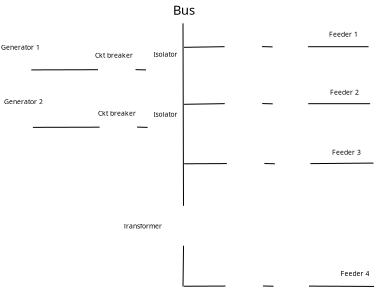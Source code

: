 <?xml version="1.0" encoding="UTF-8"?>
<dia:diagram xmlns:dia="http://www.lysator.liu.se/~alla/dia/">
  <dia:layer name="Background" visible="true" active="true">
    <dia:object type="Standard - Line" version="0" id="O0">
      <dia:attribute name="obj_pos">
        <dia:point val="-6.583,7.906"/>
      </dia:attribute>
      <dia:attribute name="obj_bb">
        <dia:rectangle val="-6.608,7.881;-6.533,17.056"/>
      </dia:attribute>
      <dia:attribute name="conn_endpoints">
        <dia:point val="-6.583,7.906"/>
        <dia:point val="-6.558,17.031"/>
      </dia:attribute>
      <dia:attribute name="numcp">
        <dia:int val="1"/>
      </dia:attribute>
      <dia:attribute name="line_width">
        <dia:real val="0.05"/>
      </dia:attribute>
    </dia:object>
    <dia:object type="electric2 - isolator" version="1" id="O1">
      <dia:attribute name="obj_pos">
        <dia:point val="-8.433,9.903"/>
      </dia:attribute>
      <dia:attribute name="obj_bb">
        <dia:rectangle val="-8.433,9.901;-6.657,10.562"/>
      </dia:attribute>
      <dia:attribute name="meta">
        <dia:composite type="dict"/>
      </dia:attribute>
      <dia:attribute name="elem_corner">
        <dia:point val="-8.433,9.903"/>
      </dia:attribute>
      <dia:attribute name="elem_width">
        <dia:real val="1.775"/>
      </dia:attribute>
      <dia:attribute name="elem_height">
        <dia:real val="0.655"/>
      </dia:attribute>
      <dia:attribute name="line_width">
        <dia:real val="0.05"/>
      </dia:attribute>
      <dia:attribute name="line_colour">
        <dia:color val="#000000"/>
      </dia:attribute>
      <dia:attribute name="fill_colour">
        <dia:color val="#ffffff"/>
      </dia:attribute>
      <dia:attribute name="show_background">
        <dia:boolean val="true"/>
      </dia:attribute>
      <dia:attribute name="line_style">
        <dia:enum val="0"/>
        <dia:real val="1"/>
      </dia:attribute>
      <dia:attribute name="flip_horizontal">
        <dia:boolean val="false"/>
      </dia:attribute>
      <dia:attribute name="flip_vertical">
        <dia:boolean val="false"/>
      </dia:attribute>
      <dia:attribute name="subscale">
        <dia:real val="1"/>
      </dia:attribute>
    </dia:object>
    <dia:group>
      <dia:object type="electric2 - isolator" version="1" id="O2">
        <dia:attribute name="obj_pos">
          <dia:point val="-8.354,12.777"/>
        </dia:attribute>
        <dia:attribute name="obj_bb">
          <dia:rectangle val="-8.354,12.775;-6.579,13.435"/>
        </dia:attribute>
        <dia:attribute name="meta">
          <dia:composite type="dict"/>
        </dia:attribute>
        <dia:attribute name="elem_corner">
          <dia:point val="-8.354,12.777"/>
        </dia:attribute>
        <dia:attribute name="elem_width">
          <dia:real val="1.775"/>
        </dia:attribute>
        <dia:attribute name="elem_height">
          <dia:real val="0.655"/>
        </dia:attribute>
        <dia:attribute name="line_width">
          <dia:real val="0.05"/>
        </dia:attribute>
        <dia:attribute name="line_colour">
          <dia:color val="#000000"/>
        </dia:attribute>
        <dia:attribute name="fill_colour">
          <dia:color val="#ffffff"/>
        </dia:attribute>
        <dia:attribute name="show_background">
          <dia:boolean val="true"/>
        </dia:attribute>
        <dia:attribute name="line_style">
          <dia:enum val="0"/>
          <dia:real val="1"/>
        </dia:attribute>
        <dia:attribute name="flip_horizontal">
          <dia:boolean val="false"/>
        </dia:attribute>
        <dia:attribute name="flip_vertical">
          <dia:boolean val="false"/>
        </dia:attribute>
        <dia:attribute name="subscale">
          <dia:real val="1"/>
        </dia:attribute>
      </dia:object>
      <dia:group>
        <dia:object type="electric2 - generator" version="1" id="O3">
          <dia:attribute name="obj_pos">
            <dia:point val="-15.704,12.224"/>
          </dia:attribute>
          <dia:attribute name="obj_bb">
            <dia:rectangle val="-15.729,12.224;-14.064,14.224"/>
          </dia:attribute>
          <dia:attribute name="meta">
            <dia:composite type="dict"/>
          </dia:attribute>
          <dia:attribute name="elem_corner">
            <dia:point val="-15.704,12.224"/>
          </dia:attribute>
          <dia:attribute name="elem_width">
            <dia:real val="1.615"/>
          </dia:attribute>
          <dia:attribute name="elem_height">
            <dia:real val="2.0"/>
          </dia:attribute>
          <dia:attribute name="line_width">
            <dia:real val="0.05"/>
          </dia:attribute>
          <dia:attribute name="line_colour">
            <dia:color val="#000000"/>
          </dia:attribute>
          <dia:attribute name="fill_colour">
            <dia:color val="#ffffff"/>
          </dia:attribute>
          <dia:attribute name="show_background">
            <dia:boolean val="true"/>
          </dia:attribute>
          <dia:attribute name="line_style">
            <dia:enum val="0"/>
            <dia:real val="1"/>
          </dia:attribute>
          <dia:attribute name="flip_horizontal">
            <dia:boolean val="false"/>
          </dia:attribute>
          <dia:attribute name="flip_vertical">
            <dia:boolean val="false"/>
          </dia:attribute>
          <dia:attribute name="subscale">
            <dia:real val="1"/>
          </dia:attribute>
        </dia:object>
        <dia:object type="Standard - Line" version="0" id="O4">
          <dia:attribute name="obj_pos">
            <dia:point val="-14.089,13.108"/>
          </dia:attribute>
          <dia:attribute name="obj_bb">
            <dia:rectangle val="-14.114,13.074;-10.729,13.133"/>
          </dia:attribute>
          <dia:attribute name="conn_endpoints">
            <dia:point val="-14.089,13.108"/>
            <dia:point val="-10.754,13.099"/>
          </dia:attribute>
          <dia:attribute name="numcp">
            <dia:int val="1"/>
          </dia:attribute>
          <dia:attribute name="line_width">
            <dia:real val="0.05"/>
          </dia:attribute>
          <dia:connections>
            <dia:connection handle="0" to="O3" connection="3"/>
            <dia:connection handle="1" to="O5" connection="0"/>
          </dia:connections>
        </dia:object>
        <dia:object type="electric2 - ckt-breaker" version="1" id="O5">
          <dia:attribute name="obj_pos">
            <dia:point val="-10.754,12.79"/>
          </dia:attribute>
          <dia:attribute name="obj_bb">
            <dia:rectangle val="-10.754,12.788;-8.879,13.422"/>
          </dia:attribute>
          <dia:attribute name="meta">
            <dia:composite type="dict"/>
          </dia:attribute>
          <dia:attribute name="elem_corner">
            <dia:point val="-10.754,12.79"/>
          </dia:attribute>
          <dia:attribute name="elem_width">
            <dia:real val="1.875"/>
          </dia:attribute>
          <dia:attribute name="elem_height">
            <dia:real val="0.629"/>
          </dia:attribute>
          <dia:attribute name="line_width">
            <dia:real val="0.05"/>
          </dia:attribute>
          <dia:attribute name="line_colour">
            <dia:color val="#000000"/>
          </dia:attribute>
          <dia:attribute name="fill_colour">
            <dia:color val="#ffffff"/>
          </dia:attribute>
          <dia:attribute name="show_background">
            <dia:boolean val="true"/>
          </dia:attribute>
          <dia:attribute name="line_style">
            <dia:enum val="0"/>
            <dia:real val="1"/>
          </dia:attribute>
          <dia:attribute name="flip_horizontal">
            <dia:boolean val="false"/>
          </dia:attribute>
          <dia:attribute name="flip_vertical">
            <dia:boolean val="false"/>
          </dia:attribute>
          <dia:attribute name="subscale">
            <dia:real val="1"/>
          </dia:attribute>
        </dia:object>
        <dia:object type="Standard - Line" version="0" id="O6">
          <dia:attribute name="obj_pos">
            <dia:point val="-8.879,13.095"/>
          </dia:attribute>
          <dia:attribute name="obj_bb">
            <dia:rectangle val="-8.904,13.07;-8.328,13.134"/>
          </dia:attribute>
          <dia:attribute name="conn_endpoints">
            <dia:point val="-8.879,13.095"/>
            <dia:point val="-8.354,13.109"/>
          </dia:attribute>
          <dia:attribute name="numcp">
            <dia:int val="1"/>
          </dia:attribute>
          <dia:attribute name="line_width">
            <dia:real val="0.05"/>
          </dia:attribute>
          <dia:connections>
            <dia:connection handle="0" to="O5" connection="4"/>
          </dia:connections>
        </dia:object>
      </dia:group>
    </dia:group>
    <dia:object type="Standard - Line" version="0" id="O7">
      <dia:attribute name="obj_pos">
        <dia:point val="-6.532,9.106"/>
      </dia:attribute>
      <dia:attribute name="obj_bb">
        <dia:rectangle val="-6.558,9.049;-4.478,9.132"/>
      </dia:attribute>
      <dia:attribute name="conn_endpoints">
        <dia:point val="-6.532,9.106"/>
        <dia:point val="-4.504,9.074"/>
      </dia:attribute>
      <dia:attribute name="numcp">
        <dia:int val="1"/>
      </dia:attribute>
      <dia:attribute name="line_width">
        <dia:real val="0.05"/>
      </dia:attribute>
      <dia:connections>
        <dia:connection handle="1" to="O11" connection="0"/>
      </dia:connections>
    </dia:object>
    <dia:object type="Standard - Line" version="0" id="O8">
      <dia:attribute name="obj_pos">
        <dia:point val="-6.529,11.955"/>
      </dia:attribute>
      <dia:attribute name="obj_bb">
        <dia:rectangle val="-6.554,11.896;-4.471,11.98"/>
      </dia:attribute>
      <dia:attribute name="conn_endpoints">
        <dia:point val="-6.529,11.955"/>
        <dia:point val="-4.496,11.922"/>
      </dia:attribute>
      <dia:attribute name="numcp">
        <dia:int val="1"/>
      </dia:attribute>
      <dia:attribute name="line_width">
        <dia:real val="0.05"/>
      </dia:attribute>
      <dia:connections>
        <dia:connection handle="1" to="O18" connection="0"/>
      </dia:connections>
    </dia:object>
    <dia:object type="Standard - Line" version="0" id="O9">
      <dia:attribute name="obj_pos">
        <dia:point val="-6.525,14.929"/>
      </dia:attribute>
      <dia:attribute name="obj_bb">
        <dia:rectangle val="-6.55,14.894;-4.364,14.954"/>
      </dia:attribute>
      <dia:attribute name="conn_endpoints">
        <dia:point val="-6.525,14.929"/>
        <dia:point val="-4.389,14.919"/>
      </dia:attribute>
      <dia:attribute name="numcp">
        <dia:int val="1"/>
      </dia:attribute>
      <dia:attribute name="line_width">
        <dia:real val="0.05"/>
      </dia:attribute>
      <dia:connections>
        <dia:connection handle="1" to="O21" connection="0"/>
      </dia:connections>
    </dia:object>
    <dia:group>
      <dia:object type="electric2 - isolator" version="1" id="O10">
        <dia:attribute name="obj_pos">
          <dia:point val="-2.104,8.752"/>
        </dia:attribute>
        <dia:attribute name="obj_bb">
          <dia:rectangle val="-2.104,8.75;-0.329,9.41"/>
        </dia:attribute>
        <dia:attribute name="meta">
          <dia:composite type="dict"/>
        </dia:attribute>
        <dia:attribute name="elem_corner">
          <dia:point val="-2.104,8.752"/>
        </dia:attribute>
        <dia:attribute name="elem_width">
          <dia:real val="1.775"/>
        </dia:attribute>
        <dia:attribute name="elem_height">
          <dia:real val="0.655"/>
        </dia:attribute>
        <dia:attribute name="line_width">
          <dia:real val="0.05"/>
        </dia:attribute>
        <dia:attribute name="line_colour">
          <dia:color val="#000000"/>
        </dia:attribute>
        <dia:attribute name="fill_colour">
          <dia:color val="#ffffff"/>
        </dia:attribute>
        <dia:attribute name="show_background">
          <dia:boolean val="true"/>
        </dia:attribute>
        <dia:attribute name="line_style">
          <dia:enum val="0"/>
          <dia:real val="1"/>
        </dia:attribute>
        <dia:attribute name="flip_horizontal">
          <dia:boolean val="false"/>
        </dia:attribute>
        <dia:attribute name="flip_vertical">
          <dia:boolean val="false"/>
        </dia:attribute>
        <dia:attribute name="subscale">
          <dia:real val="1"/>
        </dia:attribute>
      </dia:object>
      <dia:object type="electric2 - ckt-breaker" version="1" id="O11">
        <dia:attribute name="obj_pos">
          <dia:point val="-4.504,8.766"/>
        </dia:attribute>
        <dia:attribute name="obj_bb">
          <dia:rectangle val="-4.504,8.763;-2.629,9.397"/>
        </dia:attribute>
        <dia:attribute name="meta">
          <dia:composite type="dict"/>
        </dia:attribute>
        <dia:attribute name="elem_corner">
          <dia:point val="-4.504,8.766"/>
        </dia:attribute>
        <dia:attribute name="elem_width">
          <dia:real val="1.875"/>
        </dia:attribute>
        <dia:attribute name="elem_height">
          <dia:real val="0.629"/>
        </dia:attribute>
        <dia:attribute name="line_width">
          <dia:real val="0.05"/>
        </dia:attribute>
        <dia:attribute name="line_colour">
          <dia:color val="#000000"/>
        </dia:attribute>
        <dia:attribute name="fill_colour">
          <dia:color val="#ffffff"/>
        </dia:attribute>
        <dia:attribute name="show_background">
          <dia:boolean val="true"/>
        </dia:attribute>
        <dia:attribute name="line_style">
          <dia:enum val="0"/>
          <dia:real val="1"/>
        </dia:attribute>
        <dia:attribute name="flip_horizontal">
          <dia:boolean val="false"/>
        </dia:attribute>
        <dia:attribute name="flip_vertical">
          <dia:boolean val="false"/>
        </dia:attribute>
        <dia:attribute name="subscale">
          <dia:real val="1"/>
        </dia:attribute>
      </dia:object>
      <dia:object type="Standard - Line" version="0" id="O12">
        <dia:attribute name="obj_pos">
          <dia:point val="-2.629,9.07"/>
        </dia:attribute>
        <dia:attribute name="obj_bb">
          <dia:rectangle val="-2.654,9.045;-2.078,9.109"/>
        </dia:attribute>
        <dia:attribute name="conn_endpoints">
          <dia:point val="-2.629,9.07"/>
          <dia:point val="-2.104,9.084"/>
        </dia:attribute>
        <dia:attribute name="numcp">
          <dia:int val="1"/>
        </dia:attribute>
        <dia:attribute name="line_width">
          <dia:real val="0.05"/>
        </dia:attribute>
        <dia:connections>
          <dia:connection handle="0" to="O11" connection="4"/>
        </dia:connections>
      </dia:object>
    </dia:group>
    <dia:group>
      <dia:object type="electric2 - generator" version="1" id="O13">
        <dia:attribute name="obj_pos">
          <dia:point val="-15.783,9.35"/>
        </dia:attribute>
        <dia:attribute name="obj_bb">
          <dia:rectangle val="-15.808,9.35;-14.142,11.35"/>
        </dia:attribute>
        <dia:attribute name="meta">
          <dia:composite type="dict"/>
        </dia:attribute>
        <dia:attribute name="elem_corner">
          <dia:point val="-15.783,9.35"/>
        </dia:attribute>
        <dia:attribute name="elem_width">
          <dia:real val="1.615"/>
        </dia:attribute>
        <dia:attribute name="elem_height">
          <dia:real val="2.0"/>
        </dia:attribute>
        <dia:attribute name="line_width">
          <dia:real val="0.05"/>
        </dia:attribute>
        <dia:attribute name="line_colour">
          <dia:color val="#000000"/>
        </dia:attribute>
        <dia:attribute name="fill_colour">
          <dia:color val="#ffffff"/>
        </dia:attribute>
        <dia:attribute name="show_background">
          <dia:boolean val="true"/>
        </dia:attribute>
        <dia:attribute name="line_style">
          <dia:enum val="0"/>
          <dia:real val="1"/>
        </dia:attribute>
        <dia:attribute name="flip_horizontal">
          <dia:boolean val="false"/>
        </dia:attribute>
        <dia:attribute name="flip_vertical">
          <dia:boolean val="false"/>
        </dia:attribute>
        <dia:attribute name="subscale">
          <dia:real val="1"/>
        </dia:attribute>
      </dia:object>
      <dia:object type="Standard - Line" version="0" id="O14">
        <dia:attribute name="obj_pos">
          <dia:point val="-14.167,10.235"/>
        </dia:attribute>
        <dia:attribute name="obj_bb">
          <dia:rectangle val="-14.192,10.2;-10.807,10.26"/>
        </dia:attribute>
        <dia:attribute name="conn_endpoints">
          <dia:point val="-14.167,10.235"/>
          <dia:point val="-10.833,10.225"/>
        </dia:attribute>
        <dia:attribute name="numcp">
          <dia:int val="1"/>
        </dia:attribute>
        <dia:attribute name="line_width">
          <dia:real val="0.05"/>
        </dia:attribute>
        <dia:connections>
          <dia:connection handle="0" to="O13" connection="3"/>
          <dia:connection handle="1" to="O15" connection="0"/>
        </dia:connections>
      </dia:object>
      <dia:object type="electric2 - ckt-breaker" version="1" id="O15">
        <dia:attribute name="obj_pos">
          <dia:point val="-10.833,9.917"/>
        </dia:attribute>
        <dia:attribute name="obj_bb">
          <dia:rectangle val="-10.833,9.914;-8.958,10.548"/>
        </dia:attribute>
        <dia:attribute name="meta">
          <dia:composite type="dict"/>
        </dia:attribute>
        <dia:attribute name="elem_corner">
          <dia:point val="-10.833,9.917"/>
        </dia:attribute>
        <dia:attribute name="elem_width">
          <dia:real val="1.875"/>
        </dia:attribute>
        <dia:attribute name="elem_height">
          <dia:real val="0.629"/>
        </dia:attribute>
        <dia:attribute name="line_width">
          <dia:real val="0.05"/>
        </dia:attribute>
        <dia:attribute name="line_colour">
          <dia:color val="#000000"/>
        </dia:attribute>
        <dia:attribute name="fill_colour">
          <dia:color val="#ffffff"/>
        </dia:attribute>
        <dia:attribute name="show_background">
          <dia:boolean val="true"/>
        </dia:attribute>
        <dia:attribute name="line_style">
          <dia:enum val="0"/>
          <dia:real val="1"/>
        </dia:attribute>
        <dia:attribute name="flip_horizontal">
          <dia:boolean val="false"/>
        </dia:attribute>
        <dia:attribute name="flip_vertical">
          <dia:boolean val="false"/>
        </dia:attribute>
        <dia:attribute name="subscale">
          <dia:real val="1"/>
        </dia:attribute>
      </dia:object>
      <dia:object type="Standard - Line" version="0" id="O16">
        <dia:attribute name="obj_pos">
          <dia:point val="-8.958,10.222"/>
        </dia:attribute>
        <dia:attribute name="obj_bb">
          <dia:rectangle val="-8.983,10.196;-8.407,10.261"/>
        </dia:attribute>
        <dia:attribute name="conn_endpoints">
          <dia:point val="-8.958,10.222"/>
          <dia:point val="-8.433,10.235"/>
        </dia:attribute>
        <dia:attribute name="numcp">
          <dia:int val="1"/>
        </dia:attribute>
        <dia:attribute name="line_width">
          <dia:real val="0.05"/>
        </dia:attribute>
        <dia:connections>
          <dia:connection handle="0" to="O15" connection="4"/>
        </dia:connections>
      </dia:object>
    </dia:group>
    <dia:group>
      <dia:object type="electric2 - isolator" version="1" id="O17">
        <dia:attribute name="obj_pos">
          <dia:point val="-2.096,11.6"/>
        </dia:attribute>
        <dia:attribute name="obj_bb">
          <dia:rectangle val="-2.096,11.597;-0.321,12.258"/>
        </dia:attribute>
        <dia:attribute name="meta">
          <dia:composite type="dict"/>
        </dia:attribute>
        <dia:attribute name="elem_corner">
          <dia:point val="-2.096,11.6"/>
        </dia:attribute>
        <dia:attribute name="elem_width">
          <dia:real val="1.775"/>
        </dia:attribute>
        <dia:attribute name="elem_height">
          <dia:real val="0.655"/>
        </dia:attribute>
        <dia:attribute name="line_width">
          <dia:real val="0.05"/>
        </dia:attribute>
        <dia:attribute name="line_colour">
          <dia:color val="#000000"/>
        </dia:attribute>
        <dia:attribute name="fill_colour">
          <dia:color val="#ffffff"/>
        </dia:attribute>
        <dia:attribute name="show_background">
          <dia:boolean val="true"/>
        </dia:attribute>
        <dia:attribute name="line_style">
          <dia:enum val="0"/>
          <dia:real val="1"/>
        </dia:attribute>
        <dia:attribute name="flip_horizontal">
          <dia:boolean val="false"/>
        </dia:attribute>
        <dia:attribute name="flip_vertical">
          <dia:boolean val="false"/>
        </dia:attribute>
        <dia:attribute name="subscale">
          <dia:real val="1"/>
        </dia:attribute>
      </dia:object>
      <dia:object type="electric2 - ckt-breaker" version="1" id="O18">
        <dia:attribute name="obj_pos">
          <dia:point val="-4.496,11.613"/>
        </dia:attribute>
        <dia:attribute name="obj_bb">
          <dia:rectangle val="-4.496,11.61;-2.621,12.245"/>
        </dia:attribute>
        <dia:attribute name="meta">
          <dia:composite type="dict"/>
        </dia:attribute>
        <dia:attribute name="elem_corner">
          <dia:point val="-4.496,11.613"/>
        </dia:attribute>
        <dia:attribute name="elem_width">
          <dia:real val="1.875"/>
        </dia:attribute>
        <dia:attribute name="elem_height">
          <dia:real val="0.629"/>
        </dia:attribute>
        <dia:attribute name="line_width">
          <dia:real val="0.05"/>
        </dia:attribute>
        <dia:attribute name="line_colour">
          <dia:color val="#000000"/>
        </dia:attribute>
        <dia:attribute name="fill_colour">
          <dia:color val="#ffffff"/>
        </dia:attribute>
        <dia:attribute name="show_background">
          <dia:boolean val="true"/>
        </dia:attribute>
        <dia:attribute name="line_style">
          <dia:enum val="0"/>
          <dia:real val="1"/>
        </dia:attribute>
        <dia:attribute name="flip_horizontal">
          <dia:boolean val="false"/>
        </dia:attribute>
        <dia:attribute name="flip_vertical">
          <dia:boolean val="false"/>
        </dia:attribute>
        <dia:attribute name="subscale">
          <dia:real val="1"/>
        </dia:attribute>
      </dia:object>
      <dia:object type="Standard - Line" version="0" id="O19">
        <dia:attribute name="obj_pos">
          <dia:point val="-2.621,11.918"/>
        </dia:attribute>
        <dia:attribute name="obj_bb">
          <dia:rectangle val="-2.647,11.892;-2.071,11.957"/>
        </dia:attribute>
        <dia:attribute name="conn_endpoints">
          <dia:point val="-2.621,11.918"/>
          <dia:point val="-2.096,11.931"/>
        </dia:attribute>
        <dia:attribute name="numcp">
          <dia:int val="1"/>
        </dia:attribute>
        <dia:attribute name="line_width">
          <dia:real val="0.05"/>
        </dia:attribute>
        <dia:connections>
          <dia:connection handle="0" to="O18" connection="4"/>
        </dia:connections>
      </dia:object>
    </dia:group>
    <dia:group>
      <dia:object type="electric2 - isolator" version="1" id="O20">
        <dia:attribute name="obj_pos">
          <dia:point val="-1.989,14.597"/>
        </dia:attribute>
        <dia:attribute name="obj_bb">
          <dia:rectangle val="-1.989,14.595;-0.214,15.255"/>
        </dia:attribute>
        <dia:attribute name="meta">
          <dia:composite type="dict"/>
        </dia:attribute>
        <dia:attribute name="elem_corner">
          <dia:point val="-1.989,14.597"/>
        </dia:attribute>
        <dia:attribute name="elem_width">
          <dia:real val="1.775"/>
        </dia:attribute>
        <dia:attribute name="elem_height">
          <dia:real val="0.655"/>
        </dia:attribute>
        <dia:attribute name="line_width">
          <dia:real val="0.05"/>
        </dia:attribute>
        <dia:attribute name="line_colour">
          <dia:color val="#000000"/>
        </dia:attribute>
        <dia:attribute name="fill_colour">
          <dia:color val="#ffffff"/>
        </dia:attribute>
        <dia:attribute name="show_background">
          <dia:boolean val="true"/>
        </dia:attribute>
        <dia:attribute name="line_style">
          <dia:enum val="0"/>
          <dia:real val="1"/>
        </dia:attribute>
        <dia:attribute name="flip_horizontal">
          <dia:boolean val="false"/>
        </dia:attribute>
        <dia:attribute name="flip_vertical">
          <dia:boolean val="false"/>
        </dia:attribute>
        <dia:attribute name="subscale">
          <dia:real val="1"/>
        </dia:attribute>
      </dia:object>
      <dia:object type="electric2 - ckt-breaker" version="1" id="O21">
        <dia:attribute name="obj_pos">
          <dia:point val="-4.389,14.611"/>
        </dia:attribute>
        <dia:attribute name="obj_bb">
          <dia:rectangle val="-4.389,14.608;-2.514,15.242"/>
        </dia:attribute>
        <dia:attribute name="meta">
          <dia:composite type="dict"/>
        </dia:attribute>
        <dia:attribute name="elem_corner">
          <dia:point val="-4.389,14.611"/>
        </dia:attribute>
        <dia:attribute name="elem_width">
          <dia:real val="1.875"/>
        </dia:attribute>
        <dia:attribute name="elem_height">
          <dia:real val="0.629"/>
        </dia:attribute>
        <dia:attribute name="line_width">
          <dia:real val="0.05"/>
        </dia:attribute>
        <dia:attribute name="line_colour">
          <dia:color val="#000000"/>
        </dia:attribute>
        <dia:attribute name="fill_colour">
          <dia:color val="#ffffff"/>
        </dia:attribute>
        <dia:attribute name="show_background">
          <dia:boolean val="true"/>
        </dia:attribute>
        <dia:attribute name="line_style">
          <dia:enum val="0"/>
          <dia:real val="1"/>
        </dia:attribute>
        <dia:attribute name="flip_horizontal">
          <dia:boolean val="false"/>
        </dia:attribute>
        <dia:attribute name="flip_vertical">
          <dia:boolean val="false"/>
        </dia:attribute>
        <dia:attribute name="subscale">
          <dia:real val="1"/>
        </dia:attribute>
      </dia:object>
      <dia:object type="Standard - Line" version="0" id="O22">
        <dia:attribute name="obj_pos">
          <dia:point val="-2.514,14.915"/>
        </dia:attribute>
        <dia:attribute name="obj_bb">
          <dia:rectangle val="-2.539,14.89;-1.963,14.954"/>
        </dia:attribute>
        <dia:attribute name="conn_endpoints">
          <dia:point val="-2.514,14.915"/>
          <dia:point val="-1.989,14.929"/>
        </dia:attribute>
        <dia:attribute name="numcp">
          <dia:int val="1"/>
        </dia:attribute>
        <dia:attribute name="line_width">
          <dia:real val="0.05"/>
        </dia:attribute>
        <dia:connections>
          <dia:connection handle="0" to="O21" connection="4"/>
        </dia:connections>
      </dia:object>
    </dia:group>
    <dia:object type="Standard - Line" version="0" id="O23">
      <dia:attribute name="obj_pos">
        <dia:point val="-0.329,9.076"/>
      </dia:attribute>
      <dia:attribute name="obj_bb">
        <dia:rectangle val="-0.354,9.05;2.72,9.101"/>
      </dia:attribute>
      <dia:attribute name="conn_endpoints">
        <dia:point val="-0.329,9.076"/>
        <dia:point val="2.695,9.075"/>
      </dia:attribute>
      <dia:attribute name="numcp">
        <dia:int val="1"/>
      </dia:attribute>
      <dia:attribute name="line_width">
        <dia:real val="0.05"/>
      </dia:attribute>
      <dia:connections>
        <dia:connection handle="0" to="O10" connection="7"/>
      </dia:connections>
    </dia:object>
    <dia:object type="Standard - Line" version="0" id="O24">
      <dia:attribute name="obj_pos">
        <dia:point val="-0.321,11.924"/>
      </dia:attribute>
      <dia:attribute name="obj_bb">
        <dia:rectangle val="-0.346,11.899;2.799,11.949"/>
      </dia:attribute>
      <dia:attribute name="conn_endpoints">
        <dia:point val="-0.321,11.924"/>
        <dia:point val="2.774,11.924"/>
      </dia:attribute>
      <dia:attribute name="numcp">
        <dia:int val="1"/>
      </dia:attribute>
      <dia:attribute name="line_width">
        <dia:real val="0.05"/>
      </dia:attribute>
      <dia:connections>
        <dia:connection handle="0" to="O17" connection="7"/>
      </dia:connections>
    </dia:object>
    <dia:object type="Standard - Line" version="0" id="O25">
      <dia:attribute name="obj_pos">
        <dia:point val="-0.214,14.921"/>
      </dia:attribute>
      <dia:attribute name="obj_bb">
        <dia:rectangle val="-0.239,14.868;2.968,14.947"/>
      </dia:attribute>
      <dia:attribute name="conn_endpoints">
        <dia:point val="-0.214,14.921"/>
        <dia:point val="2.942,14.894"/>
      </dia:attribute>
      <dia:attribute name="numcp">
        <dia:int val="1"/>
      </dia:attribute>
      <dia:attribute name="line_width">
        <dia:real val="0.05"/>
      </dia:attribute>
      <dia:connections>
        <dia:connection handle="0" to="O20" connection="7"/>
      </dia:connections>
    </dia:object>
    <dia:object type="Standard - Text" version="1" id="O26">
      <dia:attribute name="obj_pos">
        <dia:point val="-12.508,9.75"/>
      </dia:attribute>
      <dia:attribute name="obj_bb">
        <dia:rectangle val="-12.508,9.155;-12.508,9.9"/>
      </dia:attribute>
      <dia:attribute name="text">
        <dia:composite type="text">
          <dia:attribute name="string">
            <dia:string>##</dia:string>
          </dia:attribute>
          <dia:attribute name="font">
            <dia:font family="sans" style="0" name="Helvetica"/>
          </dia:attribute>
          <dia:attribute name="height">
            <dia:real val="0.8"/>
          </dia:attribute>
          <dia:attribute name="pos">
            <dia:point val="-12.508,9.75"/>
          </dia:attribute>
          <dia:attribute name="color">
            <dia:color val="#000000"/>
          </dia:attribute>
          <dia:attribute name="alignment">
            <dia:enum val="0"/>
          </dia:attribute>
        </dia:composite>
      </dia:attribute>
      <dia:attribute name="valign">
        <dia:enum val="3"/>
      </dia:attribute>
    </dia:object>
    <dia:object type="Standard - Text" version="1" id="O27">
      <dia:attribute name="obj_pos">
        <dia:point val="-15.683,9.225"/>
      </dia:attribute>
      <dia:attribute name="obj_bb">
        <dia:rectangle val="-15.683,8.912;-13.64,9.305"/>
      </dia:attribute>
      <dia:attribute name="text">
        <dia:composite type="text">
          <dia:attribute name="string">
            <dia:string>#Generator 1#</dia:string>
          </dia:attribute>
          <dia:attribute name="font">
            <dia:font family="sans" style="0" name="Helvetica"/>
          </dia:attribute>
          <dia:attribute name="height">
            <dia:real val="0.423"/>
          </dia:attribute>
          <dia:attribute name="pos">
            <dia:point val="-15.683,9.225"/>
          </dia:attribute>
          <dia:attribute name="color">
            <dia:color val="#000000"/>
          </dia:attribute>
          <dia:attribute name="alignment">
            <dia:enum val="0"/>
          </dia:attribute>
        </dia:composite>
      </dia:attribute>
      <dia:attribute name="valign">
        <dia:enum val="3"/>
      </dia:attribute>
    </dia:object>
    <dia:object type="Standard - Text" version="1" id="O28">
      <dia:attribute name="obj_pos">
        <dia:point val="-15.533,11.95"/>
      </dia:attribute>
      <dia:attribute name="obj_bb">
        <dia:rectangle val="-15.533,11.637;-13.49,12.03"/>
      </dia:attribute>
      <dia:attribute name="text">
        <dia:composite type="text">
          <dia:attribute name="string">
            <dia:string>#Generator 2#</dia:string>
          </dia:attribute>
          <dia:attribute name="font">
            <dia:font family="sans" style="0" name="Helvetica"/>
          </dia:attribute>
          <dia:attribute name="height">
            <dia:real val="0.423"/>
          </dia:attribute>
          <dia:attribute name="pos">
            <dia:point val="-15.533,11.95"/>
          </dia:attribute>
          <dia:attribute name="color">
            <dia:color val="#000000"/>
          </dia:attribute>
          <dia:attribute name="alignment">
            <dia:enum val="0"/>
          </dia:attribute>
        </dia:composite>
      </dia:attribute>
      <dia:attribute name="valign">
        <dia:enum val="3"/>
      </dia:attribute>
    </dia:object>
    <dia:object type="Standard - Text" version="1" id="O29">
      <dia:attribute name="obj_pos">
        <dia:point val="-10.983,9.625"/>
      </dia:attribute>
      <dia:attribute name="obj_bb">
        <dia:rectangle val="-10.983,9.312;-9.0,9.705"/>
      </dia:attribute>
      <dia:attribute name="text">
        <dia:composite type="text">
          <dia:attribute name="string">
            <dia:string>#Ckt breaker#</dia:string>
          </dia:attribute>
          <dia:attribute name="font">
            <dia:font family="sans" style="0" name="Helvetica"/>
          </dia:attribute>
          <dia:attribute name="height">
            <dia:real val="0.423"/>
          </dia:attribute>
          <dia:attribute name="pos">
            <dia:point val="-10.983,9.625"/>
          </dia:attribute>
          <dia:attribute name="color">
            <dia:color val="#000000"/>
          </dia:attribute>
          <dia:attribute name="alignment">
            <dia:enum val="0"/>
          </dia:attribute>
        </dia:composite>
      </dia:attribute>
      <dia:attribute name="valign">
        <dia:enum val="3"/>
      </dia:attribute>
    </dia:object>
    <dia:object type="Standard - Text" version="1" id="O30">
      <dia:attribute name="obj_pos">
        <dia:point val="-10.829,12.524"/>
      </dia:attribute>
      <dia:attribute name="obj_bb">
        <dia:rectangle val="-10.839,12.201;-8.846,12.623"/>
      </dia:attribute>
      <dia:attribute name="text">
        <dia:composite type="text">
          <dia:attribute name="string">
            <dia:string>#Ckt breaker#</dia:string>
          </dia:attribute>
          <dia:attribute name="font">
            <dia:font family="sans" style="0" name="Helvetica"/>
          </dia:attribute>
          <dia:attribute name="height">
            <dia:real val="0.423"/>
          </dia:attribute>
          <dia:attribute name="pos">
            <dia:point val="-10.829,12.524"/>
          </dia:attribute>
          <dia:attribute name="color">
            <dia:color val="#000000"/>
          </dia:attribute>
          <dia:attribute name="alignment">
            <dia:enum val="0"/>
          </dia:attribute>
        </dia:composite>
      </dia:attribute>
      <dia:attribute name="valign">
        <dia:enum val="3"/>
      </dia:attribute>
    </dia:object>
    <dia:object type="Standard - Text" version="1" id="O31">
      <dia:attribute name="obj_pos">
        <dia:point val="-8.058,9.575"/>
      </dia:attribute>
      <dia:attribute name="obj_bb">
        <dia:rectangle val="-8.058,9.262;-6.793,9.655"/>
      </dia:attribute>
      <dia:attribute name="text">
        <dia:composite type="text">
          <dia:attribute name="string">
            <dia:string>#Isolator#</dia:string>
          </dia:attribute>
          <dia:attribute name="font">
            <dia:font family="sans" style="0" name="Helvetica"/>
          </dia:attribute>
          <dia:attribute name="height">
            <dia:real val="0.423"/>
          </dia:attribute>
          <dia:attribute name="pos">
            <dia:point val="-8.058,9.575"/>
          </dia:attribute>
          <dia:attribute name="color">
            <dia:color val="#000000"/>
          </dia:attribute>
          <dia:attribute name="alignment">
            <dia:enum val="0"/>
          </dia:attribute>
        </dia:composite>
      </dia:attribute>
      <dia:attribute name="valign">
        <dia:enum val="3"/>
      </dia:attribute>
    </dia:object>
    <dia:object type="Standard - Text" version="1" id="O32">
      <dia:attribute name="obj_pos">
        <dia:point val="-8.054,12.574"/>
      </dia:attribute>
      <dia:attribute name="obj_bb">
        <dia:rectangle val="-8.054,12.261;-6.789,12.654"/>
      </dia:attribute>
      <dia:attribute name="text">
        <dia:composite type="text">
          <dia:attribute name="string">
            <dia:string>#Isolator#</dia:string>
          </dia:attribute>
          <dia:attribute name="font">
            <dia:font family="sans" style="0" name="Helvetica"/>
          </dia:attribute>
          <dia:attribute name="height">
            <dia:real val="0.423"/>
          </dia:attribute>
          <dia:attribute name="pos">
            <dia:point val="-8.054,12.574"/>
          </dia:attribute>
          <dia:attribute name="color">
            <dia:color val="#000000"/>
          </dia:attribute>
          <dia:attribute name="alignment">
            <dia:enum val="0"/>
          </dia:attribute>
        </dia:composite>
      </dia:attribute>
      <dia:attribute name="valign">
        <dia:enum val="3"/>
      </dia:attribute>
    </dia:object>
    <dia:object type="Standard - Text" version="1" id="O33">
      <dia:attribute name="obj_pos">
        <dia:point val="-7.083,7.475"/>
      </dia:attribute>
      <dia:attribute name="obj_bb">
        <dia:rectangle val="-7.083,6.861;-5.887,7.662"/>
      </dia:attribute>
      <dia:attribute name="text">
        <dia:composite type="text">
          <dia:attribute name="string">
            <dia:string>#Bus#</dia:string>
          </dia:attribute>
          <dia:attribute name="font">
            <dia:font family="sans" style="0" name="Helvetica"/>
          </dia:attribute>
          <dia:attribute name="height">
            <dia:real val="0.8"/>
          </dia:attribute>
          <dia:attribute name="pos">
            <dia:point val="-7.083,7.475"/>
          </dia:attribute>
          <dia:attribute name="color">
            <dia:color val="#000000"/>
          </dia:attribute>
          <dia:attribute name="alignment">
            <dia:enum val="0"/>
          </dia:attribute>
        </dia:composite>
      </dia:attribute>
      <dia:attribute name="valign">
        <dia:enum val="3"/>
      </dia:attribute>
    </dia:object>
    <dia:object type="Standard - Text" version="1" id="O34">
      <dia:attribute name="obj_pos">
        <dia:point val="0.717,8.575"/>
      </dia:attribute>
      <dia:attribute name="obj_bb">
        <dia:rectangle val="0.717,8.262;2.212,8.655"/>
      </dia:attribute>
      <dia:attribute name="text">
        <dia:composite type="text">
          <dia:attribute name="string">
            <dia:string>#Feeder 1#</dia:string>
          </dia:attribute>
          <dia:attribute name="font">
            <dia:font family="sans" style="0" name="Helvetica"/>
          </dia:attribute>
          <dia:attribute name="height">
            <dia:real val="0.423"/>
          </dia:attribute>
          <dia:attribute name="pos">
            <dia:point val="0.717,8.575"/>
          </dia:attribute>
          <dia:attribute name="color">
            <dia:color val="#000000"/>
          </dia:attribute>
          <dia:attribute name="alignment">
            <dia:enum val="0"/>
          </dia:attribute>
        </dia:composite>
      </dia:attribute>
      <dia:attribute name="valign">
        <dia:enum val="3"/>
      </dia:attribute>
    </dia:object>
    <dia:object type="Standard - Text" version="1" id="O35">
      <dia:attribute name="obj_pos">
        <dia:point val="0.767,11.475"/>
      </dia:attribute>
      <dia:attribute name="obj_bb">
        <dia:rectangle val="0.767,11.162;2.262,11.555"/>
      </dia:attribute>
      <dia:attribute name="text">
        <dia:composite type="text">
          <dia:attribute name="string">
            <dia:string>#Feeder 2#</dia:string>
          </dia:attribute>
          <dia:attribute name="font">
            <dia:font family="sans" style="0" name="Helvetica"/>
          </dia:attribute>
          <dia:attribute name="height">
            <dia:real val="0.423"/>
          </dia:attribute>
          <dia:attribute name="pos">
            <dia:point val="0.767,11.475"/>
          </dia:attribute>
          <dia:attribute name="color">
            <dia:color val="#000000"/>
          </dia:attribute>
          <dia:attribute name="alignment">
            <dia:enum val="0"/>
          </dia:attribute>
        </dia:composite>
      </dia:attribute>
      <dia:attribute name="valign">
        <dia:enum val="3"/>
      </dia:attribute>
    </dia:object>
    <dia:object type="Standard - Text" version="1" id="O36">
      <dia:attribute name="obj_pos">
        <dia:point val="0.867,14.475"/>
      </dia:attribute>
      <dia:attribute name="obj_bb">
        <dia:rectangle val="0.867,14.162;2.362,14.555"/>
      </dia:attribute>
      <dia:attribute name="text">
        <dia:composite type="text">
          <dia:attribute name="string">
            <dia:string>#Feeder 3#</dia:string>
          </dia:attribute>
          <dia:attribute name="font">
            <dia:font family="sans" style="0" name="Helvetica"/>
          </dia:attribute>
          <dia:attribute name="height">
            <dia:real val="0.423"/>
          </dia:attribute>
          <dia:attribute name="pos">
            <dia:point val="0.867,14.475"/>
          </dia:attribute>
          <dia:attribute name="color">
            <dia:color val="#000000"/>
          </dia:attribute>
          <dia:attribute name="alignment">
            <dia:enum val="0"/>
          </dia:attribute>
        </dia:composite>
      </dia:attribute>
      <dia:attribute name="valign">
        <dia:enum val="3"/>
      </dia:attribute>
    </dia:object>
    <dia:object type="electric2 - transformer" version="1" id="O37">
      <dia:attribute name="obj_pos">
        <dia:point val="-7.193,17.025"/>
      </dia:attribute>
      <dia:attribute name="obj_bb">
        <dia:rectangle val="-7.193,17.025;-5.923,19.025"/>
      </dia:attribute>
      <dia:attribute name="meta">
        <dia:composite type="dict"/>
      </dia:attribute>
      <dia:attribute name="elem_corner">
        <dia:point val="-7.193,17.025"/>
      </dia:attribute>
      <dia:attribute name="elem_width">
        <dia:real val="1.27"/>
      </dia:attribute>
      <dia:attribute name="elem_height">
        <dia:real val="2.0"/>
      </dia:attribute>
      <dia:attribute name="line_width">
        <dia:real val="0.05"/>
      </dia:attribute>
      <dia:attribute name="line_colour">
        <dia:color val="#000000"/>
      </dia:attribute>
      <dia:attribute name="fill_colour">
        <dia:color val="#ffffff"/>
      </dia:attribute>
      <dia:attribute name="show_background">
        <dia:boolean val="true"/>
      </dia:attribute>
      <dia:attribute name="line_style">
        <dia:enum val="0"/>
        <dia:real val="1"/>
      </dia:attribute>
      <dia:attribute name="flip_horizontal">
        <dia:boolean val="false"/>
      </dia:attribute>
      <dia:attribute name="flip_vertical">
        <dia:boolean val="false"/>
      </dia:attribute>
      <dia:attribute name="subscale">
        <dia:real val="1"/>
      </dia:attribute>
    </dia:object>
    <dia:object type="Standard - Text" version="1" id="O38">
      <dia:attribute name="obj_pos">
        <dia:point val="-9.583,18.169"/>
      </dia:attribute>
      <dia:attribute name="obj_bb">
        <dia:rectangle val="-9.583,17.856;-7.495,18.249"/>
      </dia:attribute>
      <dia:attribute name="text">
        <dia:composite type="text">
          <dia:attribute name="string">
            <dia:string>#Transformer#</dia:string>
          </dia:attribute>
          <dia:attribute name="font">
            <dia:font family="sans" style="0" name="Helvetica"/>
          </dia:attribute>
          <dia:attribute name="height">
            <dia:real val="0.423"/>
          </dia:attribute>
          <dia:attribute name="pos">
            <dia:point val="-9.583,18.169"/>
          </dia:attribute>
          <dia:attribute name="color">
            <dia:color val="#000000"/>
          </dia:attribute>
          <dia:attribute name="alignment">
            <dia:enum val="0"/>
          </dia:attribute>
        </dia:composite>
      </dia:attribute>
      <dia:attribute name="valign">
        <dia:enum val="3"/>
      </dia:attribute>
    </dia:object>
    <dia:object type="Standard - Line" version="0" id="O39">
      <dia:attribute name="obj_pos">
        <dia:point val="-6.556,19.025"/>
      </dia:attribute>
      <dia:attribute name="obj_bb">
        <dia:rectangle val="-6.608,19.0;-6.531,21.088"/>
      </dia:attribute>
      <dia:attribute name="conn_endpoints">
        <dia:point val="-6.556,19.025"/>
        <dia:point val="-6.583,21.062"/>
      </dia:attribute>
      <dia:attribute name="numcp">
        <dia:int val="1"/>
      </dia:attribute>
      <dia:attribute name="line_width">
        <dia:real val="0.05"/>
      </dia:attribute>
      <dia:connections>
        <dia:connection handle="0" to="O37" connection="3"/>
      </dia:connections>
    </dia:object>
    <dia:object type="Standard - Line" version="0" id="O40">
      <dia:attribute name="obj_pos">
        <dia:point val="-6.546,21.052"/>
      </dia:attribute>
      <dia:attribute name="obj_bb">
        <dia:rectangle val="-6.571,21.018;-4.435,21.078"/>
      </dia:attribute>
      <dia:attribute name="conn_endpoints">
        <dia:point val="-6.546,21.052"/>
        <dia:point val="-4.46,21.043"/>
      </dia:attribute>
      <dia:attribute name="numcp">
        <dia:int val="1"/>
      </dia:attribute>
      <dia:attribute name="line_width">
        <dia:real val="0.05"/>
      </dia:attribute>
      <dia:connections>
        <dia:connection handle="1" to="O42" connection="0"/>
      </dia:connections>
    </dia:object>
    <dia:group>
      <dia:object type="electric2 - isolator" version="1" id="O41">
        <dia:attribute name="obj_pos">
          <dia:point val="-2.06,20.721"/>
        </dia:attribute>
        <dia:attribute name="obj_bb">
          <dia:rectangle val="-2.06,20.718;-0.285,21.379"/>
        </dia:attribute>
        <dia:attribute name="meta">
          <dia:composite type="dict"/>
        </dia:attribute>
        <dia:attribute name="elem_corner">
          <dia:point val="-2.06,20.721"/>
        </dia:attribute>
        <dia:attribute name="elem_width">
          <dia:real val="1.775"/>
        </dia:attribute>
        <dia:attribute name="elem_height">
          <dia:real val="0.655"/>
        </dia:attribute>
        <dia:attribute name="line_width">
          <dia:real val="0.05"/>
        </dia:attribute>
        <dia:attribute name="line_colour">
          <dia:color val="#000000"/>
        </dia:attribute>
        <dia:attribute name="fill_colour">
          <dia:color val="#ffffff"/>
        </dia:attribute>
        <dia:attribute name="show_background">
          <dia:boolean val="true"/>
        </dia:attribute>
        <dia:attribute name="line_style">
          <dia:enum val="0"/>
          <dia:real val="1"/>
        </dia:attribute>
        <dia:attribute name="flip_horizontal">
          <dia:boolean val="false"/>
        </dia:attribute>
        <dia:attribute name="flip_vertical">
          <dia:boolean val="false"/>
        </dia:attribute>
        <dia:attribute name="subscale">
          <dia:real val="1"/>
        </dia:attribute>
      </dia:object>
      <dia:object type="electric2 - ckt-breaker" version="1" id="O42">
        <dia:attribute name="obj_pos">
          <dia:point val="-4.46,20.734"/>
        </dia:attribute>
        <dia:attribute name="obj_bb">
          <dia:rectangle val="-4.46,20.732;-2.585,21.366"/>
        </dia:attribute>
        <dia:attribute name="meta">
          <dia:composite type="dict"/>
        </dia:attribute>
        <dia:attribute name="elem_corner">
          <dia:point val="-4.46,20.734"/>
        </dia:attribute>
        <dia:attribute name="elem_width">
          <dia:real val="1.875"/>
        </dia:attribute>
        <dia:attribute name="elem_height">
          <dia:real val="0.629"/>
        </dia:attribute>
        <dia:attribute name="line_width">
          <dia:real val="0.05"/>
        </dia:attribute>
        <dia:attribute name="line_colour">
          <dia:color val="#000000"/>
        </dia:attribute>
        <dia:attribute name="fill_colour">
          <dia:color val="#ffffff"/>
        </dia:attribute>
        <dia:attribute name="show_background">
          <dia:boolean val="true"/>
        </dia:attribute>
        <dia:attribute name="line_style">
          <dia:enum val="0"/>
          <dia:real val="1"/>
        </dia:attribute>
        <dia:attribute name="flip_horizontal">
          <dia:boolean val="false"/>
        </dia:attribute>
        <dia:attribute name="flip_vertical">
          <dia:boolean val="false"/>
        </dia:attribute>
        <dia:attribute name="subscale">
          <dia:real val="1"/>
        </dia:attribute>
      </dia:object>
      <dia:object type="Standard - Line" version="0" id="O43">
        <dia:attribute name="obj_pos">
          <dia:point val="-2.585,21.039"/>
        </dia:attribute>
        <dia:attribute name="obj_bb">
          <dia:rectangle val="-2.611,21.013;-2.034,21.078"/>
        </dia:attribute>
        <dia:attribute name="conn_endpoints">
          <dia:point val="-2.585,21.039"/>
          <dia:point val="-2.06,21.052"/>
        </dia:attribute>
        <dia:attribute name="numcp">
          <dia:int val="1"/>
        </dia:attribute>
        <dia:attribute name="line_width">
          <dia:real val="0.05"/>
        </dia:attribute>
        <dia:connections>
          <dia:connection handle="0" to="O42" connection="4"/>
        </dia:connections>
      </dia:object>
    </dia:group>
    <dia:object type="Standard - Line" version="0" id="O44">
      <dia:attribute name="obj_pos">
        <dia:point val="-0.285,21.045"/>
      </dia:attribute>
      <dia:attribute name="obj_bb">
        <dia:rectangle val="-0.31,21.02;2.992,21.088"/>
      </dia:attribute>
      <dia:attribute name="conn_endpoints">
        <dia:point val="-0.285,21.045"/>
        <dia:point val="2.967,21.062"/>
      </dia:attribute>
      <dia:attribute name="numcp">
        <dia:int val="1"/>
      </dia:attribute>
      <dia:attribute name="line_width">
        <dia:real val="0.05"/>
      </dia:attribute>
      <dia:connections>
        <dia:connection handle="0" to="O41" connection="7"/>
      </dia:connections>
    </dia:object>
    <dia:object type="Standard - Text" version="1" id="O45">
      <dia:attribute name="obj_pos">
        <dia:point val="1.292,20.544"/>
      </dia:attribute>
      <dia:attribute name="obj_bb">
        <dia:rectangle val="1.292,20.231;2.787,20.624"/>
      </dia:attribute>
      <dia:attribute name="text">
        <dia:composite type="text">
          <dia:attribute name="string">
            <dia:string>#Feeder 4#</dia:string>
          </dia:attribute>
          <dia:attribute name="font">
            <dia:font family="sans" style="0" name="Helvetica"/>
          </dia:attribute>
          <dia:attribute name="height">
            <dia:real val="0.423"/>
          </dia:attribute>
          <dia:attribute name="pos">
            <dia:point val="1.292,20.544"/>
          </dia:attribute>
          <dia:attribute name="color">
            <dia:color val="#000000"/>
          </dia:attribute>
          <dia:attribute name="alignment">
            <dia:enum val="0"/>
          </dia:attribute>
        </dia:composite>
      </dia:attribute>
      <dia:attribute name="valign">
        <dia:enum val="3"/>
      </dia:attribute>
    </dia:object>
  </dia:layer>
</dia:diagram>
